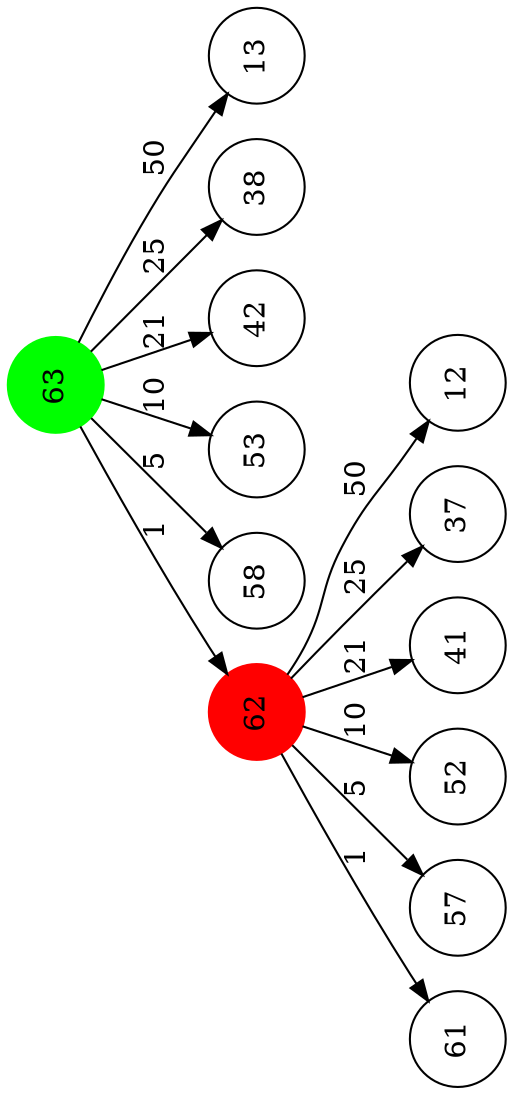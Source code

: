  digraph change2 {
 	orientation=landscape;
 	size = 10;
 	fontname="Helvetica";
 	compound=true;

	63 [shape=circle, label="63", style="filled", color="green"];
	62 [shape=circle, label="62", style="filled", color="red"];
	58 [shape=circle, label="58"];
	53 [shape=circle, label="53"];
	42 [shape=circle, label="42"];
	38 [shape=circle, label="38"];
	13 [shape=circle, label="13"];

	61 [shape=circle, label="61"];
	57 [shape=circle, label="57"];
	52 [shape=circle, label="52"];
	41 [shape=circle, label="41"];
	37 [shape=circle, label="37"];
	12 [shape=circle, label="12"];


	63 -> 62 [label="1"];
	63 -> 58 [label="5"];
	63 -> 53 [label="10"];
	63 -> 42 [label="21"];
	63 -> 38 [label="25"];
	63 -> 13 [label="50"];

	62 -> 61 [label="1"];
	62 -> 57 [label="5"];
	62 -> 52 [label="10"];
	62 -> 41 [label="21"];
	62 -> 37 [label="25"];
	62 -> 12 [label="50"];

 }
